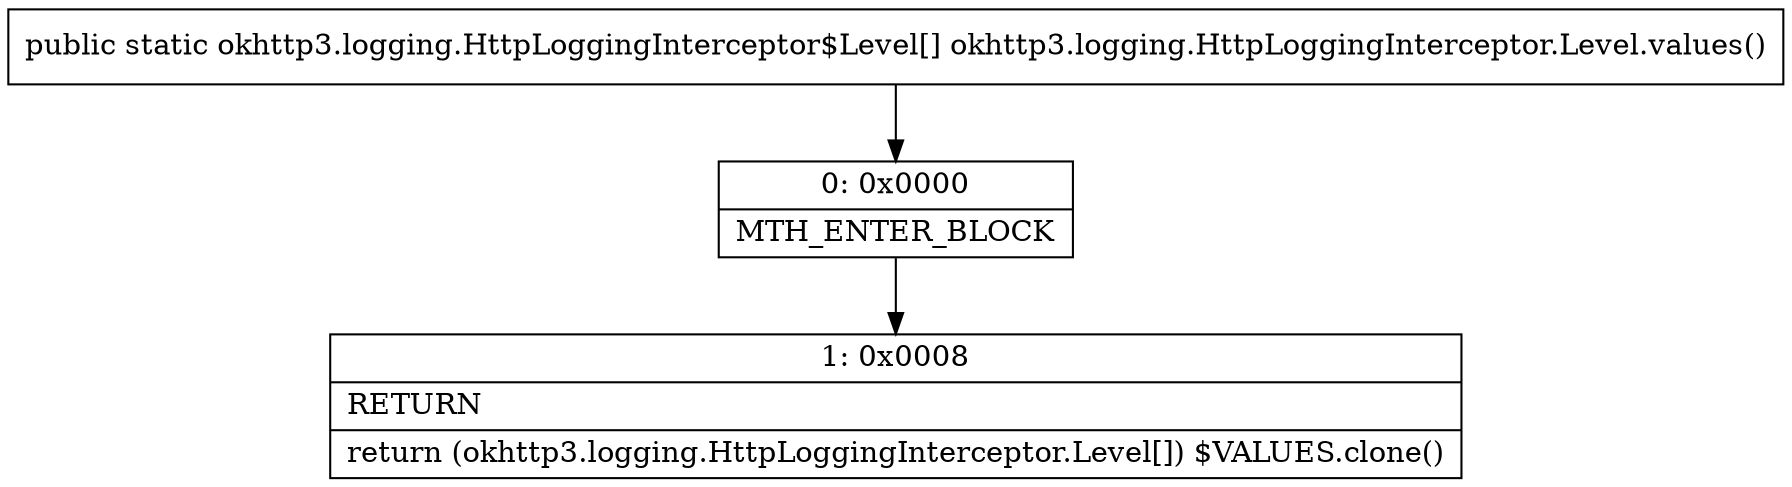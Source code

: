digraph "CFG forokhttp3.logging.HttpLoggingInterceptor.Level.values()[Lokhttp3\/logging\/HttpLoggingInterceptor$Level;" {
Node_0 [shape=record,label="{0\:\ 0x0000|MTH_ENTER_BLOCK\l}"];
Node_1 [shape=record,label="{1\:\ 0x0008|RETURN\l|return (okhttp3.logging.HttpLoggingInterceptor.Level[]) $VALUES.clone()\l}"];
MethodNode[shape=record,label="{public static okhttp3.logging.HttpLoggingInterceptor$Level[] okhttp3.logging.HttpLoggingInterceptor.Level.values() }"];
MethodNode -> Node_0;
Node_0 -> Node_1;
}

